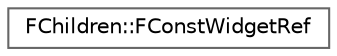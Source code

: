 digraph "Graphical Class Hierarchy"
{
 // INTERACTIVE_SVG=YES
 // LATEX_PDF_SIZE
  bgcolor="transparent";
  edge [fontname=Helvetica,fontsize=10,labelfontname=Helvetica,labelfontsize=10];
  node [fontname=Helvetica,fontsize=10,shape=box,height=0.2,width=0.4];
  rankdir="LR";
  Node0 [id="Node000000",label="FChildren::FConstWidgetRef",height=0.2,width=0.4,color="grey40", fillcolor="white", style="filled",URL="$dd/da0/structFChildren_1_1FConstWidgetRef.html",tooltip=" "];
}
